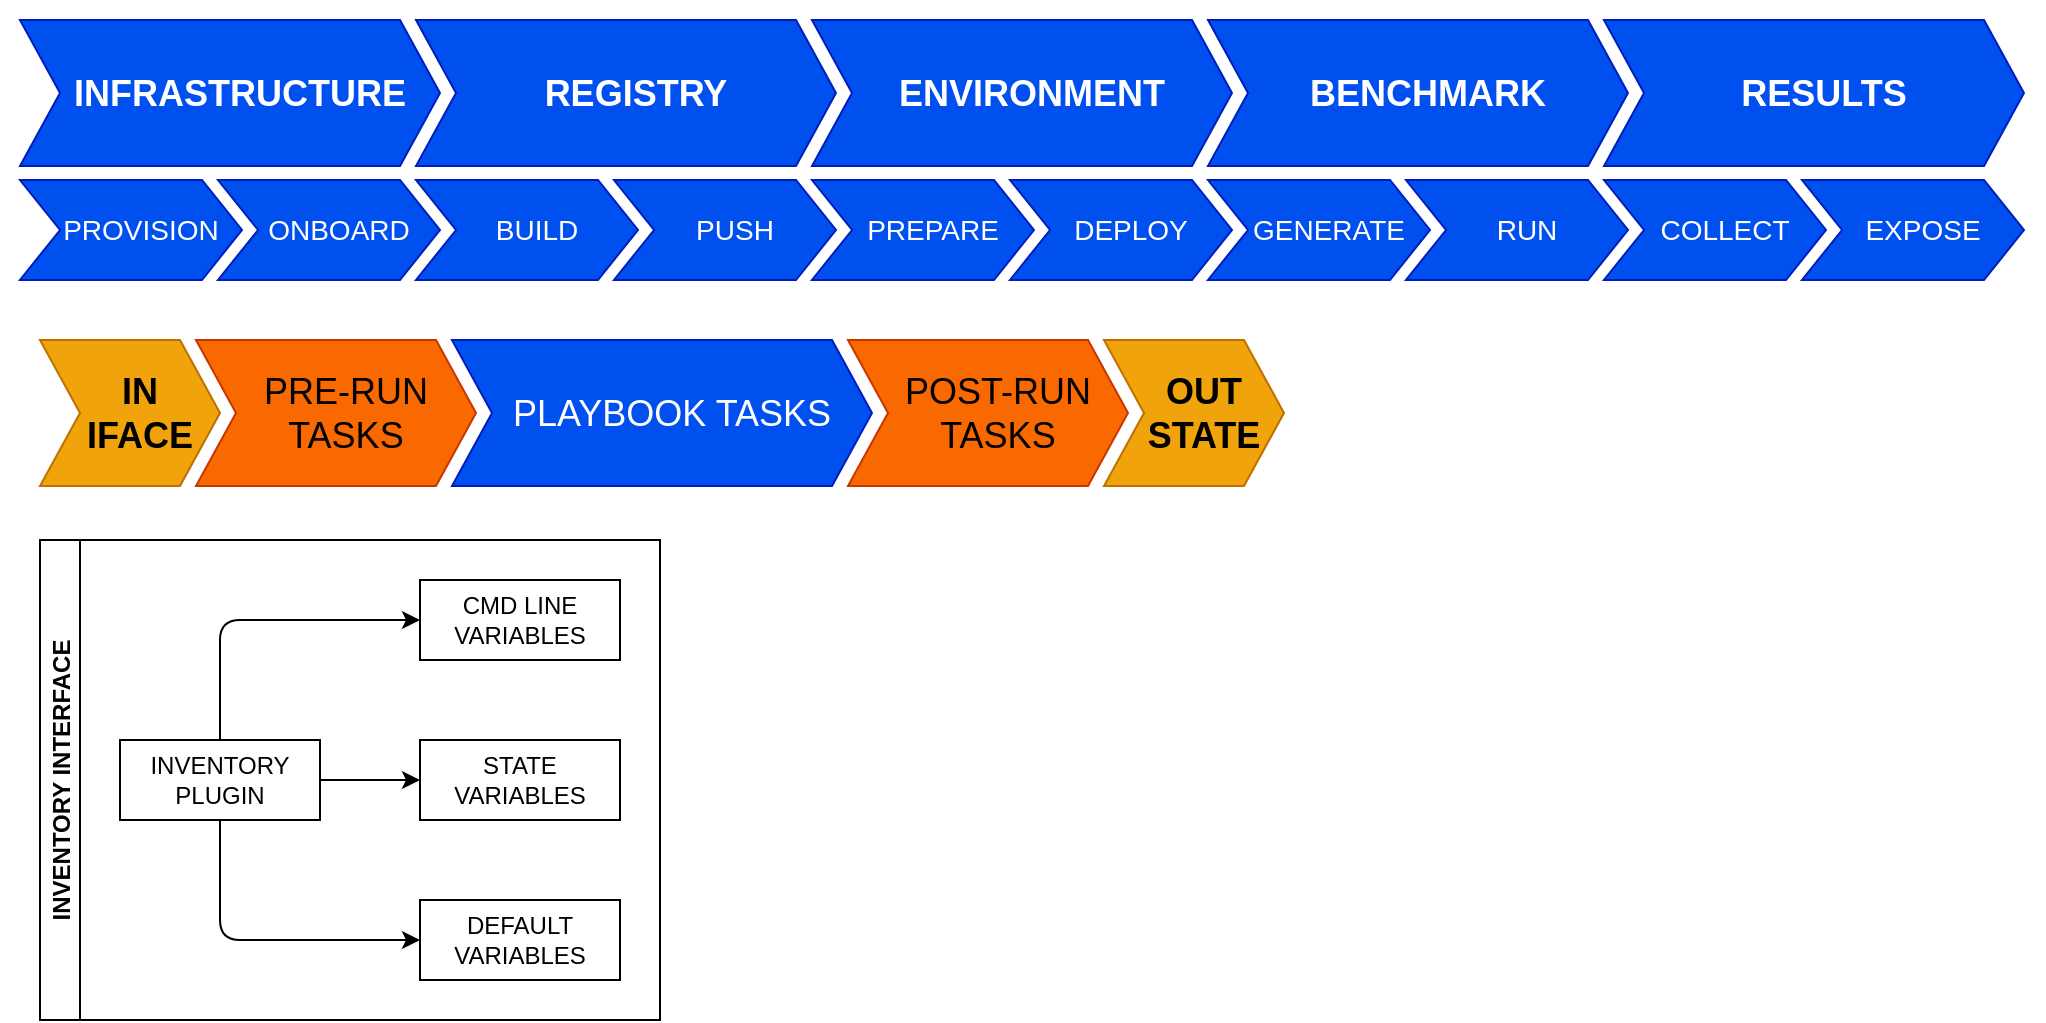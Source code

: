<mxfile version="26.0.16">
  <diagram name="Page-1" id="3zVICF_yQT2SA2mzAkds">
    <mxGraphModel dx="2153" dy="1368" grid="1" gridSize="10" guides="1" tooltips="1" connect="1" arrows="1" fold="1" page="1" pageScale="1" pageWidth="850" pageHeight="1100" math="0" shadow="0">
      <root>
        <mxCell id="0" />
        <mxCell id="1" parent="0" />
        <mxCell id="mvixZwve8fwAeducHfPo-1" value="" style="swimlane;childLayout=stackLayout;horizontal=1;fillColor=none;horizontalStack=1;resizeParent=1;resizeParentMax=0;resizeLast=0;collapsible=0;strokeColor=none;stackBorder=10;stackSpacing=-12;resizable=1;align=center;points=[];fontColor=#000000;whiteSpace=wrap;html=1;startSize=0;" vertex="1" parent="1">
          <mxGeometry x="880" y="120" width="1022" height="70" as="geometry" />
        </mxCell>
        <mxCell id="mvixZwve8fwAeducHfPo-2" value="PROVISION" style="shape=step;perimeter=stepPerimeter;fixedSize=1;points=[];whiteSpace=wrap;html=1;fontSize=14;spacingLeft=10;noLabel=0;fillColor=#0050ef;strokeColor=#001DBC;fontColor=#ffffff;" vertex="1" parent="mvixZwve8fwAeducHfPo-1">
          <mxGeometry x="10" y="10" width="111" height="50" as="geometry" />
        </mxCell>
        <mxCell id="mvixZwve8fwAeducHfPo-3" value="ONBOARD" style="shape=step;perimeter=stepPerimeter;fixedSize=1;points=[];whiteSpace=wrap;html=1;fontSize=14;spacingLeft=10;noLabel=0;fillColor=#0050ef;strokeColor=#001DBC;fontColor=#ffffff;" vertex="1" parent="mvixZwve8fwAeducHfPo-1">
          <mxGeometry x="109" y="10" width="111" height="50" as="geometry" />
        </mxCell>
        <mxCell id="mvixZwve8fwAeducHfPo-4" value="BUILD" style="shape=step;perimeter=stepPerimeter;fixedSize=1;points=[];whiteSpace=wrap;html=1;fontSize=14;spacingLeft=10;noLabel=0;fillColor=#0050ef;strokeColor=#001DBC;fontColor=#ffffff;" vertex="1" parent="mvixZwve8fwAeducHfPo-1">
          <mxGeometry x="208" y="10" width="111" height="50" as="geometry" />
        </mxCell>
        <mxCell id="mvixZwve8fwAeducHfPo-5" value="PUSH" style="shape=step;perimeter=stepPerimeter;fixedSize=1;points=[];whiteSpace=wrap;html=1;fontSize=14;spacingLeft=10;noLabel=0;fillColor=#0050ef;strokeColor=#001DBC;fontColor=#ffffff;" vertex="1" parent="mvixZwve8fwAeducHfPo-1">
          <mxGeometry x="307" y="10" width="111" height="50" as="geometry" />
        </mxCell>
        <mxCell id="mvixZwve8fwAeducHfPo-6" value="PREPARE" style="shape=step;perimeter=stepPerimeter;fixedSize=1;points=[];whiteSpace=wrap;html=1;fontSize=14;spacingLeft=10;noLabel=0;fillColor=#0050ef;strokeColor=#001DBC;fontColor=#ffffff;" vertex="1" parent="mvixZwve8fwAeducHfPo-1">
          <mxGeometry x="406" y="10" width="111" height="50" as="geometry" />
        </mxCell>
        <mxCell id="mvixZwve8fwAeducHfPo-7" value="DEPLOY" style="shape=step;perimeter=stepPerimeter;fixedSize=1;points=[];whiteSpace=wrap;html=1;fontSize=14;spacingLeft=10;noLabel=0;fillColor=#0050ef;strokeColor=#001DBC;fontColor=#ffffff;" vertex="1" parent="mvixZwve8fwAeducHfPo-1">
          <mxGeometry x="505" y="10" width="111" height="50" as="geometry" />
        </mxCell>
        <mxCell id="mvixZwve8fwAeducHfPo-8" value="GENERATE" style="shape=step;perimeter=stepPerimeter;fixedSize=1;points=[];whiteSpace=wrap;html=1;fontSize=14;spacingLeft=10;noLabel=0;fillColor=#0050ef;strokeColor=#001DBC;fontColor=#ffffff;" vertex="1" parent="mvixZwve8fwAeducHfPo-1">
          <mxGeometry x="604" y="10" width="111" height="50" as="geometry" />
        </mxCell>
        <mxCell id="mvixZwve8fwAeducHfPo-9" value="RUN" style="shape=step;perimeter=stepPerimeter;fixedSize=1;points=[];whiteSpace=wrap;html=1;fontSize=14;spacingLeft=10;noLabel=0;fillColor=#0050ef;strokeColor=#001DBC;fontColor=#ffffff;" vertex="1" parent="mvixZwve8fwAeducHfPo-1">
          <mxGeometry x="703" y="10" width="111" height="50" as="geometry" />
        </mxCell>
        <mxCell id="mvixZwve8fwAeducHfPo-10" value="COLLECT" style="shape=step;perimeter=stepPerimeter;fixedSize=1;points=[];whiteSpace=wrap;html=1;fontSize=14;spacingLeft=10;noLabel=0;fillColor=#0050ef;strokeColor=#001DBC;fontColor=#ffffff;" vertex="1" parent="mvixZwve8fwAeducHfPo-1">
          <mxGeometry x="802" y="10" width="111" height="50" as="geometry" />
        </mxCell>
        <mxCell id="mvixZwve8fwAeducHfPo-11" value="EXPOSE" style="shape=step;perimeter=stepPerimeter;fixedSize=1;points=[];whiteSpace=wrap;html=1;fontSize=14;spacingLeft=10;noLabel=0;fillColor=#0050ef;strokeColor=#001DBC;fontColor=#ffffff;" vertex="1" parent="mvixZwve8fwAeducHfPo-1">
          <mxGeometry x="901" y="10" width="111" height="50" as="geometry" />
        </mxCell>
        <mxCell id="mvixZwve8fwAeducHfPo-12" value="" style="swimlane;childLayout=stackLayout;horizontal=1;fillColor=none;horizontalStack=1;resizeParent=1;resizeParentMax=0;resizeLast=0;collapsible=0;strokeColor=none;stackBorder=10;stackSpacing=-12;resizable=1;align=center;points=[];fontColor=#000000;whiteSpace=wrap;html=1;startSize=0;" vertex="1" parent="1">
          <mxGeometry x="880" y="40" width="1022" height="93" as="geometry" />
        </mxCell>
        <mxCell id="mvixZwve8fwAeducHfPo-13" value="INFRASTRUCTURE" style="shape=step;perimeter=stepPerimeter;fixedSize=1;points=[];whiteSpace=wrap;html=1;fontSize=18;spacingLeft=10;noLabel=0;fillColor=#0050ef;strokeColor=#001DBC;fontColor=#ffffff;fontStyle=1" vertex="1" parent="mvixZwve8fwAeducHfPo-12">
          <mxGeometry x="10" y="10" width="210" height="73" as="geometry" />
        </mxCell>
        <mxCell id="mvixZwve8fwAeducHfPo-14" value="REGISTRY" style="shape=step;perimeter=stepPerimeter;fixedSize=1;points=[];whiteSpace=wrap;html=1;fontSize=18;spacingLeft=10;noLabel=0;fillColor=#0050ef;strokeColor=#001DBC;fontColor=#ffffff;fontStyle=1" vertex="1" parent="mvixZwve8fwAeducHfPo-12">
          <mxGeometry x="208" y="10" width="210" height="73" as="geometry" />
        </mxCell>
        <mxCell id="mvixZwve8fwAeducHfPo-15" value="ENVIRONMENT" style="shape=step;perimeter=stepPerimeter;fixedSize=1;points=[];whiteSpace=wrap;html=1;fontSize=18;spacingLeft=10;noLabel=0;fillColor=#0050ef;strokeColor=#001DBC;fontColor=#ffffff;fontStyle=1" vertex="1" parent="mvixZwve8fwAeducHfPo-12">
          <mxGeometry x="406" y="10" width="210" height="73" as="geometry" />
        </mxCell>
        <mxCell id="mvixZwve8fwAeducHfPo-16" value="BENCHMARK" style="shape=step;perimeter=stepPerimeter;fixedSize=1;points=[];whiteSpace=wrap;html=1;fontSize=18;spacingLeft=10;noLabel=0;fillColor=#0050ef;strokeColor=#001DBC;fontColor=#ffffff;fontStyle=1" vertex="1" parent="mvixZwve8fwAeducHfPo-12">
          <mxGeometry x="604" y="10" width="210" height="73" as="geometry" />
        </mxCell>
        <mxCell id="mvixZwve8fwAeducHfPo-17" value="RESULTS" style="shape=step;perimeter=stepPerimeter;fixedSize=1;points=[];whiteSpace=wrap;html=1;fontSize=18;spacingLeft=10;noLabel=0;fillColor=#0050ef;strokeColor=#001DBC;fontColor=#ffffff;fontStyle=1" vertex="1" parent="mvixZwve8fwAeducHfPo-12">
          <mxGeometry x="802" y="10" width="210" height="73" as="geometry" />
        </mxCell>
        <mxCell id="mvixZwve8fwAeducHfPo-18" value="" style="swimlane;childLayout=stackLayout;horizontal=1;fillColor=none;horizontalStack=1;resizeParent=1;resizeParentMax=0;resizeLast=0;collapsible=0;strokeColor=none;stackBorder=10;stackSpacing=-12;resizable=1;align=center;points=[];fontColor=#000000;whiteSpace=wrap;html=1;startSize=0;" vertex="1" parent="1">
          <mxGeometry x="890" y="200" width="642" height="93" as="geometry" />
        </mxCell>
        <mxCell id="mvixZwve8fwAeducHfPo-19" value="IN&lt;br&gt;IFACE" style="shape=step;perimeter=stepPerimeter;fixedSize=1;points=[];whiteSpace=wrap;html=1;fontSize=18;spacingLeft=10;noLabel=0;fillColor=#f0a30a;strokeColor=#BD7000;fontColor=#000000;fontStyle=1" vertex="1" parent="mvixZwve8fwAeducHfPo-18">
          <mxGeometry x="10" y="10" width="90" height="73" as="geometry" />
        </mxCell>
        <mxCell id="mvixZwve8fwAeducHfPo-20" value="PRE-RUN&lt;br&gt;TASKS" style="shape=step;perimeter=stepPerimeter;fixedSize=1;points=[];whiteSpace=wrap;html=1;fontSize=18;spacingLeft=10;noLabel=0;fillColor=#fa6800;strokeColor=#C73500;fontColor=#000000;" vertex="1" parent="mvixZwve8fwAeducHfPo-18">
          <mxGeometry x="88" y="10" width="140" height="73" as="geometry" />
        </mxCell>
        <mxCell id="mvixZwve8fwAeducHfPo-21" value="PLAYBOOK TASKS" style="shape=step;perimeter=stepPerimeter;fixedSize=1;points=[];whiteSpace=wrap;html=1;fontSize=18;spacingLeft=10;noLabel=0;fillColor=#0050ef;strokeColor=#001DBC;fontColor=#ffffff;" vertex="1" parent="mvixZwve8fwAeducHfPo-18">
          <mxGeometry x="216" y="10" width="210" height="73" as="geometry" />
        </mxCell>
        <mxCell id="mvixZwve8fwAeducHfPo-22" value="POST-RUN&lt;br&gt;TASKS" style="shape=step;perimeter=stepPerimeter;fixedSize=1;points=[];whiteSpace=wrap;html=1;fontSize=18;spacingLeft=10;noLabel=0;fillColor=#fa6800;strokeColor=#C73500;fontColor=#000000;" vertex="1" parent="mvixZwve8fwAeducHfPo-18">
          <mxGeometry x="414" y="10" width="140" height="73" as="geometry" />
        </mxCell>
        <mxCell id="mvixZwve8fwAeducHfPo-23" value="&lt;span style=&quot;color: rgb(0, 0, 0);&quot;&gt;OUT&lt;/span&gt;&lt;br style=&quot;color: rgb(0, 0, 0);&quot;&gt;&lt;span style=&quot;color: rgb(0, 0, 0);&quot;&gt;STATE&lt;br&gt;&lt;/span&gt;" style="shape=step;perimeter=stepPerimeter;fixedSize=1;points=[];whiteSpace=wrap;html=1;fontSize=18;spacingLeft=10;noLabel=0;fillColor=#f0a30a;strokeColor=#BD7000;fontColor=#000000;fontStyle=1" vertex="1" parent="mvixZwve8fwAeducHfPo-18">
          <mxGeometry x="542" y="10" width="90" height="73" as="geometry" />
        </mxCell>
        <mxCell id="mvixZwve8fwAeducHfPo-24" value="INVENTORY INTERFACE" style="swimlane;startSize=20;horizontal=0;childLayout=treeLayout;horizontalTree=1;resizable=0;containerType=tree;fontSize=12;" vertex="1" parent="1">
          <mxGeometry x="900" y="310" width="310" height="240" as="geometry" />
        </mxCell>
        <mxCell id="mvixZwve8fwAeducHfPo-25" value="INVENTORY&lt;br&gt;PLUGIN" style="whiteSpace=wrap;html=1;" vertex="1" parent="mvixZwve8fwAeducHfPo-24">
          <mxGeometry x="40" y="100" width="100" height="40" as="geometry" />
        </mxCell>
        <mxCell id="mvixZwve8fwAeducHfPo-26" value="CMD LINE&lt;br&gt;VARIABLES" style="whiteSpace=wrap;html=1;" vertex="1" parent="mvixZwve8fwAeducHfPo-24">
          <mxGeometry x="190" y="20" width="100" height="40" as="geometry" />
        </mxCell>
        <mxCell id="mvixZwve8fwAeducHfPo-27" value="" style="edgeStyle=elbowEdgeStyle;elbow=vertical;html=1;rounded=1;curved=0;sourcePerimeterSpacing=0;targetPerimeterSpacing=0;startSize=6;endSize=6;" edge="1" parent="mvixZwve8fwAeducHfPo-24" source="mvixZwve8fwAeducHfPo-25" target="mvixZwve8fwAeducHfPo-26">
          <mxGeometry relative="1" as="geometry">
            <Array as="points">
              <mxPoint x="90" y="40" />
            </Array>
          </mxGeometry>
        </mxCell>
        <mxCell id="mvixZwve8fwAeducHfPo-28" value="STATE&lt;br&gt;VARIABLES" style="whiteSpace=wrap;html=1;" vertex="1" parent="mvixZwve8fwAeducHfPo-24">
          <mxGeometry x="190" y="100" width="100" height="40" as="geometry" />
        </mxCell>
        <mxCell id="mvixZwve8fwAeducHfPo-29" value="" style="edgeStyle=elbowEdgeStyle;elbow=vertical;html=1;rounded=1;curved=0;sourcePerimeterSpacing=0;targetPerimeterSpacing=0;startSize=6;endSize=6;" edge="1" parent="mvixZwve8fwAeducHfPo-24" source="mvixZwve8fwAeducHfPo-25" target="mvixZwve8fwAeducHfPo-28">
          <mxGeometry relative="1" as="geometry" />
        </mxCell>
        <mxCell id="mvixZwve8fwAeducHfPo-30" value="" style="edgeStyle=elbowEdgeStyle;elbow=vertical;html=1;rounded=1;curved=0;sourcePerimeterSpacing=0;targetPerimeterSpacing=0;startSize=6;endSize=6;" edge="1" parent="mvixZwve8fwAeducHfPo-24" source="mvixZwve8fwAeducHfPo-25" target="mvixZwve8fwAeducHfPo-31">
          <mxGeometry relative="1" as="geometry">
            <mxPoint x="180" y="640" as="sourcePoint" />
            <Array as="points">
              <mxPoint x="90" y="200" />
            </Array>
          </mxGeometry>
        </mxCell>
        <mxCell id="mvixZwve8fwAeducHfPo-31" value="DEFAULT&lt;br&gt;VARIABLES" style="whiteSpace=wrap;html=1;" vertex="1" parent="mvixZwve8fwAeducHfPo-24">
          <mxGeometry x="190" y="180" width="100" height="40" as="geometry" />
        </mxCell>
      </root>
    </mxGraphModel>
  </diagram>
</mxfile>
